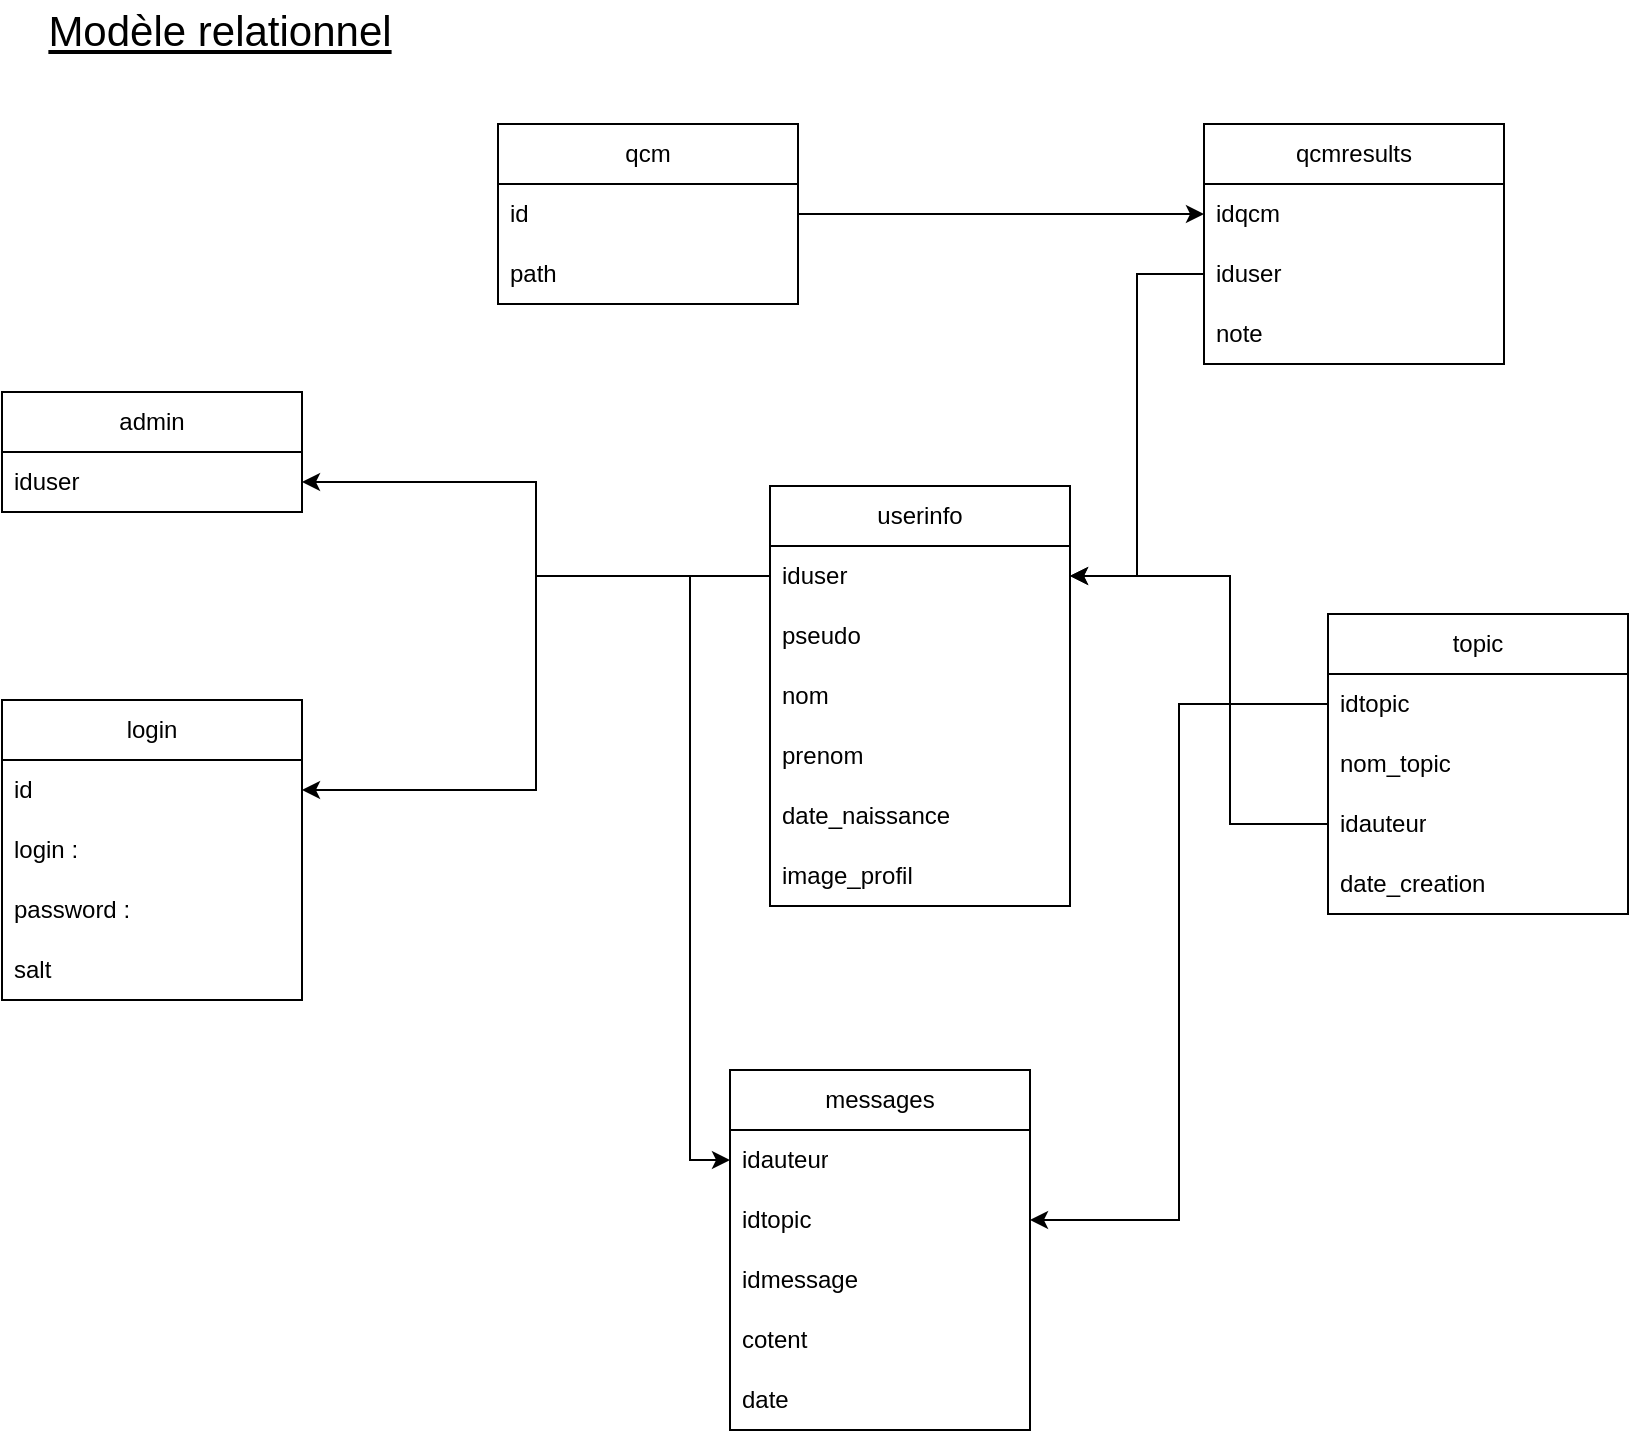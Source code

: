 <mxfile version="21.0.6" type="device"><diagram name="Page-1" id="VNoacId9KzoaffBig5k7"><mxGraphModel dx="1195" dy="690" grid="0" gridSize="10" guides="1" tooltips="1" connect="1" arrows="1" fold="1" page="1" pageScale="1" pageWidth="827" pageHeight="1169" math="0" shadow="0"><root><mxCell id="0"/><mxCell id="1" parent="0"/><mxCell id="-ET_Gz2AnNyAK-QKo5um-1" value="userinfo" style="swimlane;fontStyle=0;childLayout=stackLayout;horizontal=1;startSize=30;horizontalStack=0;resizeParent=1;resizeParentMax=0;resizeLast=0;collapsible=1;marginBottom=0;whiteSpace=wrap;html=1;" parent="1" vertex="1"><mxGeometry x="392" y="258" width="150" height="210" as="geometry"/></mxCell><mxCell id="-ET_Gz2AnNyAK-QKo5um-10" value="iduser" style="text;strokeColor=none;fillColor=none;align=left;verticalAlign=middle;spacingLeft=4;spacingRight=4;overflow=hidden;points=[[0,0.5],[1,0.5]];portConstraint=eastwest;rotatable=0;whiteSpace=wrap;html=1;" parent="-ET_Gz2AnNyAK-QKo5um-1" vertex="1"><mxGeometry y="30" width="150" height="30" as="geometry"/></mxCell><mxCell id="-ET_Gz2AnNyAK-QKo5um-2" value="pseudo" style="text;strokeColor=none;fillColor=none;align=left;verticalAlign=middle;spacingLeft=4;spacingRight=4;overflow=hidden;points=[[0,0.5],[1,0.5]];portConstraint=eastwest;rotatable=0;whiteSpace=wrap;html=1;" parent="-ET_Gz2AnNyAK-QKo5um-1" vertex="1"><mxGeometry y="60" width="150" height="30" as="geometry"/></mxCell><mxCell id="GKhvZO9CM4pwoF8mGUj7-31" value="nom" style="text;strokeColor=none;fillColor=none;align=left;verticalAlign=middle;spacingLeft=4;spacingRight=4;overflow=hidden;points=[[0,0.5],[1,0.5]];portConstraint=eastwest;rotatable=0;whiteSpace=wrap;html=1;" vertex="1" parent="-ET_Gz2AnNyAK-QKo5um-1"><mxGeometry y="90" width="150" height="30" as="geometry"/></mxCell><mxCell id="GKhvZO9CM4pwoF8mGUj7-33" value="prenom" style="text;strokeColor=none;fillColor=none;align=left;verticalAlign=middle;spacingLeft=4;spacingRight=4;overflow=hidden;points=[[0,0.5],[1,0.5]];portConstraint=eastwest;rotatable=0;whiteSpace=wrap;html=1;" vertex="1" parent="-ET_Gz2AnNyAK-QKo5um-1"><mxGeometry y="120" width="150" height="30" as="geometry"/></mxCell><mxCell id="GKhvZO9CM4pwoF8mGUj7-32" value="date_naissance" style="text;strokeColor=none;fillColor=none;align=left;verticalAlign=middle;spacingLeft=4;spacingRight=4;overflow=hidden;points=[[0,0.5],[1,0.5]];portConstraint=eastwest;rotatable=0;whiteSpace=wrap;html=1;" vertex="1" parent="-ET_Gz2AnNyAK-QKo5um-1"><mxGeometry y="150" width="150" height="30" as="geometry"/></mxCell><mxCell id="-ET_Gz2AnNyAK-QKo5um-3" value="image_profil" style="text;strokeColor=none;fillColor=none;align=left;verticalAlign=middle;spacingLeft=4;spacingRight=4;overflow=hidden;points=[[0,0.5],[1,0.5]];portConstraint=eastwest;rotatable=0;whiteSpace=wrap;html=1;" parent="-ET_Gz2AnNyAK-QKo5um-1" vertex="1"><mxGeometry y="180" width="150" height="30" as="geometry"/></mxCell><mxCell id="GKhvZO9CM4pwoF8mGUj7-1" value="admin" style="swimlane;fontStyle=0;childLayout=stackLayout;horizontal=1;startSize=30;horizontalStack=0;resizeParent=1;resizeParentMax=0;resizeLast=0;collapsible=1;marginBottom=0;whiteSpace=wrap;html=1;" vertex="1" parent="1"><mxGeometry x="8" y="211" width="150" height="60" as="geometry"/></mxCell><mxCell id="GKhvZO9CM4pwoF8mGUj7-2" value="iduser" style="text;strokeColor=none;fillColor=none;align=left;verticalAlign=middle;spacingLeft=4;spacingRight=4;overflow=hidden;points=[[0,0.5],[1,0.5]];portConstraint=eastwest;rotatable=0;whiteSpace=wrap;html=1;" vertex="1" parent="GKhvZO9CM4pwoF8mGUj7-1"><mxGeometry y="30" width="150" height="30" as="geometry"/></mxCell><mxCell id="GKhvZO9CM4pwoF8mGUj7-5" value="login" style="swimlane;fontStyle=0;childLayout=stackLayout;horizontal=1;startSize=30;horizontalStack=0;resizeParent=1;resizeParentMax=0;resizeLast=0;collapsible=1;marginBottom=0;whiteSpace=wrap;html=1;" vertex="1" parent="1"><mxGeometry x="8" y="365" width="150" height="150" as="geometry"/></mxCell><mxCell id="GKhvZO9CM4pwoF8mGUj7-6" value="id" style="text;strokeColor=none;fillColor=none;align=left;verticalAlign=middle;spacingLeft=4;spacingRight=4;overflow=hidden;points=[[0,0.5],[1,0.5]];portConstraint=eastwest;rotatable=0;whiteSpace=wrap;html=1;" vertex="1" parent="GKhvZO9CM4pwoF8mGUj7-5"><mxGeometry y="30" width="150" height="30" as="geometry"/></mxCell><mxCell id="GKhvZO9CM4pwoF8mGUj7-7" value="login :&amp;nbsp;" style="text;strokeColor=none;fillColor=none;align=left;verticalAlign=middle;spacingLeft=4;spacingRight=4;overflow=hidden;points=[[0,0.5],[1,0.5]];portConstraint=eastwest;rotatable=0;whiteSpace=wrap;html=1;" vertex="1" parent="GKhvZO9CM4pwoF8mGUj7-5"><mxGeometry y="60" width="150" height="30" as="geometry"/></mxCell><mxCell id="GKhvZO9CM4pwoF8mGUj7-9" value="password :&amp;nbsp;" style="text;strokeColor=none;fillColor=none;align=left;verticalAlign=middle;spacingLeft=4;spacingRight=4;overflow=hidden;points=[[0,0.5],[1,0.5]];portConstraint=eastwest;rotatable=0;whiteSpace=wrap;html=1;" vertex="1" parent="GKhvZO9CM4pwoF8mGUj7-5"><mxGeometry y="90" width="150" height="30" as="geometry"/></mxCell><mxCell id="GKhvZO9CM4pwoF8mGUj7-8" value="salt" style="text;strokeColor=none;fillColor=none;align=left;verticalAlign=middle;spacingLeft=4;spacingRight=4;overflow=hidden;points=[[0,0.5],[1,0.5]];portConstraint=eastwest;rotatable=0;whiteSpace=wrap;html=1;" vertex="1" parent="GKhvZO9CM4pwoF8mGUj7-5"><mxGeometry y="120" width="150" height="30" as="geometry"/></mxCell><mxCell id="GKhvZO9CM4pwoF8mGUj7-10" value="qcm" style="swimlane;fontStyle=0;childLayout=stackLayout;horizontal=1;startSize=30;horizontalStack=0;resizeParent=1;resizeParentMax=0;resizeLast=0;collapsible=1;marginBottom=0;whiteSpace=wrap;html=1;" vertex="1" parent="1"><mxGeometry x="256" y="77" width="150" height="90" as="geometry"/></mxCell><mxCell id="GKhvZO9CM4pwoF8mGUj7-11" value="id" style="text;strokeColor=none;fillColor=none;align=left;verticalAlign=middle;spacingLeft=4;spacingRight=4;overflow=hidden;points=[[0,0.5],[1,0.5]];portConstraint=eastwest;rotatable=0;whiteSpace=wrap;html=1;" vertex="1" parent="GKhvZO9CM4pwoF8mGUj7-10"><mxGeometry y="30" width="150" height="30" as="geometry"/></mxCell><mxCell id="GKhvZO9CM4pwoF8mGUj7-12" value="path" style="text;strokeColor=none;fillColor=none;align=left;verticalAlign=middle;spacingLeft=4;spacingRight=4;overflow=hidden;points=[[0,0.5],[1,0.5]];portConstraint=eastwest;rotatable=0;whiteSpace=wrap;html=1;" vertex="1" parent="GKhvZO9CM4pwoF8mGUj7-10"><mxGeometry y="60" width="150" height="30" as="geometry"/></mxCell><mxCell id="GKhvZO9CM4pwoF8mGUj7-15" value="messages" style="swimlane;fontStyle=0;childLayout=stackLayout;horizontal=1;startSize=30;horizontalStack=0;resizeParent=1;resizeParentMax=0;resizeLast=0;collapsible=1;marginBottom=0;whiteSpace=wrap;html=1;" vertex="1" parent="1"><mxGeometry x="372" y="550" width="150" height="180" as="geometry"/></mxCell><mxCell id="GKhvZO9CM4pwoF8mGUj7-16" value="idauteur" style="text;strokeColor=none;fillColor=none;align=left;verticalAlign=middle;spacingLeft=4;spacingRight=4;overflow=hidden;points=[[0,0.5],[1,0.5]];portConstraint=eastwest;rotatable=0;whiteSpace=wrap;html=1;" vertex="1" parent="GKhvZO9CM4pwoF8mGUj7-15"><mxGeometry y="30" width="150" height="30" as="geometry"/></mxCell><mxCell id="GKhvZO9CM4pwoF8mGUj7-25" value="idtopic" style="text;strokeColor=none;fillColor=none;align=left;verticalAlign=middle;spacingLeft=4;spacingRight=4;overflow=hidden;points=[[0,0.5],[1,0.5]];portConstraint=eastwest;rotatable=0;whiteSpace=wrap;html=1;" vertex="1" parent="GKhvZO9CM4pwoF8mGUj7-15"><mxGeometry y="60" width="150" height="30" as="geometry"/></mxCell><mxCell id="GKhvZO9CM4pwoF8mGUj7-26" value="idmessage" style="text;strokeColor=none;fillColor=none;align=left;verticalAlign=middle;spacingLeft=4;spacingRight=4;overflow=hidden;points=[[0,0.5],[1,0.5]];portConstraint=eastwest;rotatable=0;whiteSpace=wrap;html=1;" vertex="1" parent="GKhvZO9CM4pwoF8mGUj7-15"><mxGeometry y="90" width="150" height="30" as="geometry"/></mxCell><mxCell id="GKhvZO9CM4pwoF8mGUj7-27" value="cotent" style="text;strokeColor=none;fillColor=none;align=left;verticalAlign=middle;spacingLeft=4;spacingRight=4;overflow=hidden;points=[[0,0.5],[1,0.5]];portConstraint=eastwest;rotatable=0;whiteSpace=wrap;html=1;" vertex="1" parent="GKhvZO9CM4pwoF8mGUj7-15"><mxGeometry y="120" width="150" height="30" as="geometry"/></mxCell><mxCell id="GKhvZO9CM4pwoF8mGUj7-17" value="date" style="text;strokeColor=none;fillColor=none;align=left;verticalAlign=middle;spacingLeft=4;spacingRight=4;overflow=hidden;points=[[0,0.5],[1,0.5]];portConstraint=eastwest;rotatable=0;whiteSpace=wrap;html=1;" vertex="1" parent="GKhvZO9CM4pwoF8mGUj7-15"><mxGeometry y="150" width="150" height="30" as="geometry"/></mxCell><mxCell id="GKhvZO9CM4pwoF8mGUj7-18" value="topic" style="swimlane;fontStyle=0;childLayout=stackLayout;horizontal=1;startSize=30;horizontalStack=0;resizeParent=1;resizeParentMax=0;resizeLast=0;collapsible=1;marginBottom=0;whiteSpace=wrap;html=1;" vertex="1" parent="1"><mxGeometry x="671" y="322" width="150" height="150" as="geometry"/></mxCell><mxCell id="GKhvZO9CM4pwoF8mGUj7-19" value="idtopic" style="text;strokeColor=none;fillColor=none;align=left;verticalAlign=middle;spacingLeft=4;spacingRight=4;overflow=hidden;points=[[0,0.5],[1,0.5]];portConstraint=eastwest;rotatable=0;whiteSpace=wrap;html=1;" vertex="1" parent="GKhvZO9CM4pwoF8mGUj7-18"><mxGeometry y="30" width="150" height="30" as="geometry"/></mxCell><mxCell id="GKhvZO9CM4pwoF8mGUj7-20" value="nom_topic" style="text;strokeColor=none;fillColor=none;align=left;verticalAlign=middle;spacingLeft=4;spacingRight=4;overflow=hidden;points=[[0,0.5],[1,0.5]];portConstraint=eastwest;rotatable=0;whiteSpace=wrap;html=1;" vertex="1" parent="GKhvZO9CM4pwoF8mGUj7-18"><mxGeometry y="60" width="150" height="30" as="geometry"/></mxCell><mxCell id="GKhvZO9CM4pwoF8mGUj7-30" value="idauteur" style="text;strokeColor=none;fillColor=none;align=left;verticalAlign=middle;spacingLeft=4;spacingRight=4;overflow=hidden;points=[[0,0.5],[1,0.5]];portConstraint=eastwest;rotatable=0;whiteSpace=wrap;html=1;" vertex="1" parent="GKhvZO9CM4pwoF8mGUj7-18"><mxGeometry y="90" width="150" height="30" as="geometry"/></mxCell><mxCell id="GKhvZO9CM4pwoF8mGUj7-29" value="date_creation" style="text;strokeColor=none;fillColor=none;align=left;verticalAlign=middle;spacingLeft=4;spacingRight=4;overflow=hidden;points=[[0,0.5],[1,0.5]];portConstraint=eastwest;rotatable=0;whiteSpace=wrap;html=1;" vertex="1" parent="GKhvZO9CM4pwoF8mGUj7-18"><mxGeometry y="120" width="150" height="30" as="geometry"/></mxCell><mxCell id="GKhvZO9CM4pwoF8mGUj7-21" value="qcmresults" style="swimlane;fontStyle=0;childLayout=stackLayout;horizontal=1;startSize=30;horizontalStack=0;resizeParent=1;resizeParentMax=0;resizeLast=0;collapsible=1;marginBottom=0;whiteSpace=wrap;html=1;" vertex="1" parent="1"><mxGeometry x="609" y="77" width="150" height="120" as="geometry"/></mxCell><mxCell id="GKhvZO9CM4pwoF8mGUj7-22" value="idqcm" style="text;strokeColor=none;fillColor=none;align=left;verticalAlign=middle;spacingLeft=4;spacingRight=4;overflow=hidden;points=[[0,0.5],[1,0.5]];portConstraint=eastwest;rotatable=0;whiteSpace=wrap;html=1;" vertex="1" parent="GKhvZO9CM4pwoF8mGUj7-21"><mxGeometry y="30" width="150" height="30" as="geometry"/></mxCell><mxCell id="GKhvZO9CM4pwoF8mGUj7-28" value="iduser" style="text;strokeColor=none;fillColor=none;align=left;verticalAlign=middle;spacingLeft=4;spacingRight=4;overflow=hidden;points=[[0,0.5],[1,0.5]];portConstraint=eastwest;rotatable=0;whiteSpace=wrap;html=1;" vertex="1" parent="GKhvZO9CM4pwoF8mGUj7-21"><mxGeometry y="60" width="150" height="30" as="geometry"/></mxCell><mxCell id="GKhvZO9CM4pwoF8mGUj7-23" value="note&lt;span style=&quot;white-space: pre;&quot;&gt;&#9;&lt;/span&gt;" style="text;strokeColor=none;fillColor=none;align=left;verticalAlign=middle;spacingLeft=4;spacingRight=4;overflow=hidden;points=[[0,0.5],[1,0.5]];portConstraint=eastwest;rotatable=0;whiteSpace=wrap;html=1;" vertex="1" parent="GKhvZO9CM4pwoF8mGUj7-21"><mxGeometry y="90" width="150" height="30" as="geometry"/></mxCell><mxCell id="GKhvZO9CM4pwoF8mGUj7-35" style="edgeStyle=orthogonalEdgeStyle;rounded=0;orthogonalLoop=1;jettySize=auto;html=1;exitX=0;exitY=0.5;exitDx=0;exitDy=0;entryX=1;entryY=0.5;entryDx=0;entryDy=0;" edge="1" parent="1" source="-ET_Gz2AnNyAK-QKo5um-10" target="GKhvZO9CM4pwoF8mGUj7-6"><mxGeometry relative="1" as="geometry"/></mxCell><mxCell id="GKhvZO9CM4pwoF8mGUj7-36" style="edgeStyle=orthogonalEdgeStyle;rounded=0;orthogonalLoop=1;jettySize=auto;html=1;exitX=0;exitY=0.5;exitDx=0;exitDy=0;entryX=1;entryY=0.5;entryDx=0;entryDy=0;" edge="1" parent="1" source="-ET_Gz2AnNyAK-QKo5um-10" target="GKhvZO9CM4pwoF8mGUj7-2"><mxGeometry relative="1" as="geometry"/></mxCell><mxCell id="GKhvZO9CM4pwoF8mGUj7-37" style="edgeStyle=orthogonalEdgeStyle;rounded=0;orthogonalLoop=1;jettySize=auto;html=1;entryX=0;entryY=0.5;entryDx=0;entryDy=0;" edge="1" parent="1" source="GKhvZO9CM4pwoF8mGUj7-11" target="GKhvZO9CM4pwoF8mGUj7-22"><mxGeometry relative="1" as="geometry"/></mxCell><mxCell id="GKhvZO9CM4pwoF8mGUj7-38" style="edgeStyle=orthogonalEdgeStyle;rounded=0;orthogonalLoop=1;jettySize=auto;html=1;exitX=0;exitY=0.5;exitDx=0;exitDy=0;entryX=1;entryY=0.5;entryDx=0;entryDy=0;" edge="1" parent="1" source="GKhvZO9CM4pwoF8mGUj7-28" target="-ET_Gz2AnNyAK-QKo5um-10"><mxGeometry relative="1" as="geometry"/></mxCell><mxCell id="GKhvZO9CM4pwoF8mGUj7-39" style="edgeStyle=orthogonalEdgeStyle;rounded=0;orthogonalLoop=1;jettySize=auto;html=1;entryX=1;entryY=0.5;entryDx=0;entryDy=0;" edge="1" parent="1" source="GKhvZO9CM4pwoF8mGUj7-30" target="-ET_Gz2AnNyAK-QKo5um-10"><mxGeometry relative="1" as="geometry"><Array as="points"><mxPoint x="622" y="427"/><mxPoint x="622" y="303"/></Array></mxGeometry></mxCell><mxCell id="GKhvZO9CM4pwoF8mGUj7-40" style="edgeStyle=orthogonalEdgeStyle;rounded=0;orthogonalLoop=1;jettySize=auto;html=1;exitX=0;exitY=0.5;exitDx=0;exitDy=0;entryX=0;entryY=0.5;entryDx=0;entryDy=0;" edge="1" parent="1" source="-ET_Gz2AnNyAK-QKo5um-10" target="GKhvZO9CM4pwoF8mGUj7-16"><mxGeometry relative="1" as="geometry"/></mxCell><mxCell id="GKhvZO9CM4pwoF8mGUj7-46" style="edgeStyle=orthogonalEdgeStyle;rounded=0;orthogonalLoop=1;jettySize=auto;html=1;entryX=1;entryY=0.5;entryDx=0;entryDy=0;" edge="1" parent="1" source="GKhvZO9CM4pwoF8mGUj7-19" target="GKhvZO9CM4pwoF8mGUj7-25"><mxGeometry relative="1" as="geometry"/></mxCell><mxCell id="GKhvZO9CM4pwoF8mGUj7-47" value="&lt;font style=&quot;font-size: 21px;&quot;&gt;&lt;u&gt;Modèle relationnel&lt;/u&gt;&lt;/font&gt;" style="text;html=1;strokeColor=none;fillColor=none;align=center;verticalAlign=middle;whiteSpace=wrap;rounded=0;" vertex="1" parent="1"><mxGeometry x="24" y="15" width="186" height="30" as="geometry"/></mxCell></root></mxGraphModel></diagram></mxfile>